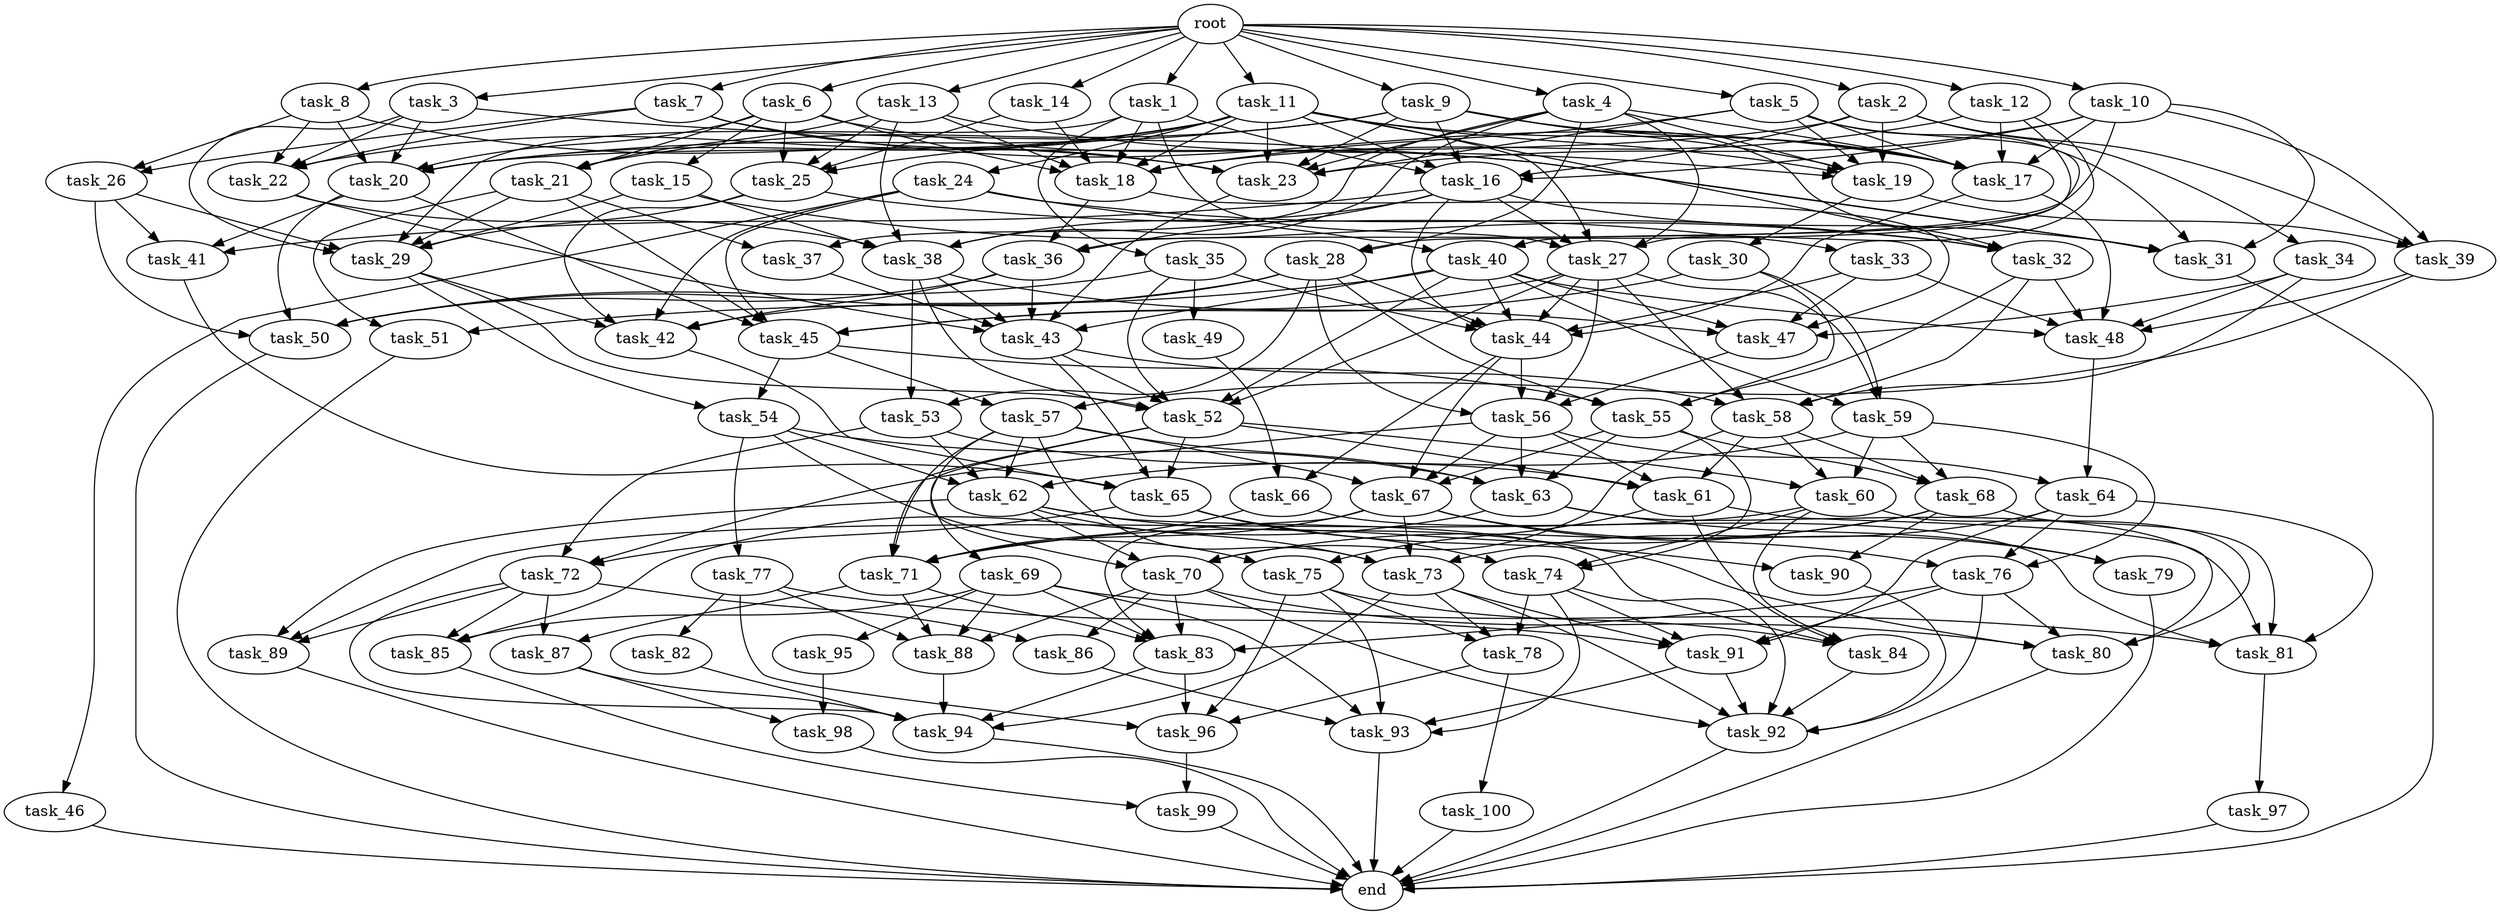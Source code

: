 digraph G {
  task_68 [size="1.396817e+11"];
  task_92 [size="2.179471e+10"];
  task_59 [size="6.145773e+11"];
  task_35 [size="5.511478e+11"];
  task_28 [size="9.331060e+11"];
  task_44 [size="7.660372e+11"];
  task_36 [size="2.790217e+10"];
  task_24 [size="6.936840e+11"];
  task_55 [size="4.303429e+11"];
  task_47 [size="4.601155e+11"];
  task_94 [size="4.471459e+11"];
  task_88 [size="7.200921e+09"];
  task_22 [size="9.889828e+11"];
  task_38 [size="4.075211e+11"];
  task_2 [size="6.118842e+10"];
  task_65 [size="3.683812e+11"];
  task_63 [size="8.295833e+11"];
  task_53 [size="1.071737e+11"];
  task_26 [size="6.689689e+11"];
  root [size="0.000000e+00"];
  task_85 [size="4.285819e+11"];
  task_66 [size="9.933058e+11"];
  task_9 [size="9.578156e+11"];
  task_41 [size="4.922933e+11"];
  task_4 [size="1.395186e+11"];
  task_19 [size="6.158080e+11"];
  task_50 [size="4.356802e+11"];
  task_48 [size="9.831187e+11"];
  task_31 [size="8.769593e+11"];
  task_77 [size="4.952694e+11"];
  task_74 [size="1.870573e+10"];
  task_46 [size="3.595053e+11"];
  task_37 [size="4.091068e+11"];
  task_73 [size="9.095350e+10"];
  task_49 [size="2.342117e+10"];
  task_79 [size="8.041643e+11"];
  task_71 [size="6.966391e+11"];
  task_23 [size="4.565264e+11"];
  task_42 [size="2.000043e+11"];
  task_25 [size="4.240401e+11"];
  task_96 [size="3.334517e+11"];
  task_18 [size="4.677461e+11"];
  task_1 [size="7.833641e+11"];
  task_89 [size="5.946755e+11"];
  task_10 [size="7.962833e+11"];
  task_6 [size="1.067965e+11"];
  task_67 [size="9.552457e+11"];
  task_58 [size="1.897331e+11"];
  task_98 [size="3.341894e+11"];
  task_83 [size="2.120830e+11"];
  task_30 [size="2.085285e+11"];
  task_99 [size="8.994934e+10"];
  task_76 [size="6.406328e+11"];
  task_29 [size="2.537090e+11"];
  task_62 [size="6.440907e+11"];
  task_81 [size="7.126822e+11"];
  task_14 [size="5.664218e+11"];
  task_45 [size="3.971751e+11"];
  task_12 [size="6.980762e+11"];
  task_75 [size="5.651934e+11"];
  task_13 [size="7.113431e+11"];
  task_52 [size="5.151218e+11"];
  task_15 [size="8.703037e+11"];
  task_84 [size="3.472083e+11"];
  task_97 [size="5.012044e+11"];
  task_93 [size="6.108842e+11"];
  task_16 [size="5.636908e+11"];
  task_43 [size="6.563414e+11"];
  task_17 [size="8.624459e+11"];
  task_60 [size="3.139926e+11"];
  task_91 [size="5.489559e+11"];
  task_27 [size="7.845475e+11"];
  end [size="0.000000e+00"];
  task_34 [size="5.172580e+11"];
  task_57 [size="7.033936e+11"];
  task_3 [size="1.421876e+11"];
  task_39 [size="2.799259e+11"];
  task_56 [size="1.600824e+11"];
  task_21 [size="1.663721e+11"];
  task_90 [size="5.648299e+11"];
  task_32 [size="7.575441e+11"];
  task_20 [size="3.176186e+11"];
  task_64 [size="5.986921e+11"];
  task_7 [size="2.627440e+11"];
  task_8 [size="1.343597e+11"];
  task_51 [size="6.340473e+11"];
  task_86 [size="8.118535e+10"];
  task_72 [size="7.711210e+11"];
  task_40 [size="5.354133e+11"];
  task_80 [size="4.838656e+11"];
  task_82 [size="4.821099e+11"];
  task_5 [size="1.718757e+11"];
  task_78 [size="3.309969e+11"];
  task_95 [size="8.094120e+11"];
  task_87 [size="5.555775e+11"];
  task_61 [size="4.141510e+11"];
  task_70 [size="1.126838e+11"];
  task_54 [size="4.851887e+11"];
  task_11 [size="5.920122e+11"];
  task_100 [size="8.197314e+11"];
  task_69 [size="1.230154e+11"];
  task_33 [size="8.690045e+10"];

  task_68 -> task_70 [size="2.817095e+07"];
  task_68 -> task_71 [size="1.393278e+08"];
  task_68 -> task_81 [size="1.425364e+08"];
  task_68 -> task_90 [size="2.824150e+08"];
  task_92 -> end [size="1.000000e-12"];
  task_59 -> task_62 [size="1.610227e+08"];
  task_59 -> task_68 [size="4.656055e+07"];
  task_59 -> task_60 [size="1.046642e+08"];
  task_59 -> task_76 [size="2.135443e+08"];
  task_35 -> task_44 [size="1.094339e+08"];
  task_35 -> task_49 [size="2.342117e+07"];
  task_35 -> task_50 [size="8.713604e+07"];
  task_35 -> task_52 [size="8.585364e+07"];
  task_28 -> task_44 [size="1.094339e+08"];
  task_28 -> task_56 [size="4.002061e+07"];
  task_28 -> task_55 [size="1.075857e+08"];
  task_28 -> task_53 [size="5.358686e+07"];
  task_28 -> task_50 [size="8.713604e+07"];
  task_28 -> task_42 [size="4.000086e+07"];
  task_44 -> task_56 [size="4.002061e+07"];
  task_44 -> task_66 [size="4.966529e+08"];
  task_44 -> task_67 [size="2.388114e+08"];
  task_36 -> task_42 [size="4.000086e+07"];
  task_36 -> task_50 [size="8.713604e+07"];
  task_36 -> task_43 [size="1.093902e+08"];
  task_24 -> task_45 [size="7.943501e+07"];
  task_24 -> task_32 [size="1.893860e+08"];
  task_24 -> task_40 [size="2.677066e+08"];
  task_24 -> task_46 [size="3.595053e+08"];
  task_24 -> task_42 [size="4.000086e+07"];
  task_55 -> task_63 [size="2.073958e+08"];
  task_55 -> task_68 [size="4.656055e+07"];
  task_55 -> task_74 [size="6.235245e+06"];
  task_55 -> task_67 [size="2.388114e+08"];
  task_47 -> task_56 [size="4.002061e+07"];
  task_94 -> end [size="1.000000e-12"];
  task_88 -> task_94 [size="7.452431e+07"];
  task_22 -> task_38 [size="8.150421e+07"];
  task_22 -> task_43 [size="1.093902e+08"];
  task_38 -> task_52 [size="8.585364e+07"];
  task_38 -> task_47 [size="9.202310e+07"];
  task_38 -> task_53 [size="5.358686e+07"];
  task_38 -> task_43 [size="1.093902e+08"];
  task_2 -> task_39 [size="9.330863e+07"];
  task_2 -> task_20 [size="5.293644e+07"];
  task_2 -> task_34 [size="5.172580e+08"];
  task_2 -> task_19 [size="1.026347e+08"];
  task_2 -> task_16 [size="1.127382e+08"];
  task_65 -> task_72 [size="2.570403e+08"];
  task_65 -> task_74 [size="6.235245e+06"];
  task_65 -> task_90 [size="2.824150e+08"];
  task_63 -> task_79 [size="4.020821e+08"];
  task_63 -> task_81 [size="1.425364e+08"];
  task_63 -> task_85 [size="1.428606e+08"];
  task_53 -> task_62 [size="1.610227e+08"];
  task_53 -> task_72 [size="2.570403e+08"];
  task_53 -> task_61 [size="1.035377e+08"];
  task_26 -> task_50 [size="8.713604e+07"];
  task_26 -> task_41 [size="1.640978e+08"];
  task_26 -> task_29 [size="4.228483e+07"];
  root -> task_3 [size="1.000000e-12"];
  root -> task_9 [size="1.000000e-12"];
  root -> task_4 [size="1.000000e-12"];
  root -> task_2 [size="1.000000e-12"];
  root -> task_7 [size="1.000000e-12"];
  root -> task_8 [size="1.000000e-12"];
  root -> task_11 [size="1.000000e-12"];
  root -> task_14 [size="1.000000e-12"];
  root -> task_1 [size="1.000000e-12"];
  root -> task_12 [size="1.000000e-12"];
  root -> task_10 [size="1.000000e-12"];
  root -> task_6 [size="1.000000e-12"];
  root -> task_13 [size="1.000000e-12"];
  root -> task_5 [size="1.000000e-12"];
  task_85 -> task_99 [size="4.497467e+07"];
  task_66 -> task_71 [size="1.393278e+08"];
  task_66 -> task_81 [size="1.425364e+08"];
  task_9 -> task_17 [size="1.232066e+08"];
  task_9 -> task_21 [size="5.545737e+07"];
  task_9 -> task_19 [size="1.026347e+08"];
  task_9 -> task_20 [size="5.293644e+07"];
  task_9 -> task_32 [size="1.893860e+08"];
  task_9 -> task_23 [size="6.521806e+07"];
  task_9 -> task_16 [size="1.127382e+08"];
  task_41 -> task_65 [size="9.209531e+07"];
  task_4 -> task_17 [size="1.232066e+08"];
  task_4 -> task_37 [size="2.045534e+08"];
  task_4 -> task_28 [size="4.665530e+08"];
  task_4 -> task_27 [size="1.569095e+08"];
  task_4 -> task_38 [size="8.150421e+07"];
  task_4 -> task_23 [size="6.521806e+07"];
  task_4 -> task_19 [size="1.026347e+08"];
  task_19 -> task_39 [size="9.330863e+07"];
  task_19 -> task_30 [size="2.085285e+08"];
  task_50 -> end [size="1.000000e-12"];
  task_48 -> task_64 [size="2.993461e+08"];
  task_31 -> end [size="1.000000e-12"];
  task_77 -> task_88 [size="1.800230e+06"];
  task_77 -> task_82 [size="4.821099e+08"];
  task_77 -> task_96 [size="8.336292e+07"];
  task_77 -> task_91 [size="1.097912e+08"];
  task_74 -> task_78 [size="1.103323e+08"];
  task_74 -> task_91 [size="1.097912e+08"];
  task_74 -> task_92 [size="3.113529e+06"];
  task_74 -> task_93 [size="1.221768e+08"];
  task_46 -> end [size="1.000000e-12"];
  task_37 -> task_43 [size="1.093902e+08"];
  task_73 -> task_78 [size="1.103323e+08"];
  task_73 -> task_91 [size="1.097912e+08"];
  task_73 -> task_92 [size="3.113529e+06"];
  task_73 -> task_94 [size="7.452431e+07"];
  task_49 -> task_66 [size="4.966529e+08"];
  task_79 -> end [size="1.000000e-12"];
  task_71 -> task_88 [size="1.800230e+06"];
  task_71 -> task_83 [size="4.241660e+07"];
  task_71 -> task_87 [size="2.777887e+08"];
  task_23 -> task_43 [size="1.093902e+08"];
  task_42 -> task_65 [size="9.209531e+07"];
  task_25 -> task_42 [size="4.000086e+07"];
  task_25 -> task_29 [size="4.228483e+07"];
  task_25 -> task_33 [size="8.690045e+07"];
  task_96 -> task_99 [size="4.497467e+07"];
  task_18 -> task_36 [size="9.300722e+06"];
  task_18 -> task_47 [size="9.202310e+07"];
  task_1 -> task_27 [size="1.569095e+08"];
  task_1 -> task_29 [size="4.228483e+07"];
  task_1 -> task_18 [size="6.682087e+07"];
  task_1 -> task_16 [size="1.127382e+08"];
  task_1 -> task_35 [size="5.511478e+08"];
  task_89 -> end [size="1.000000e-12"];
  task_10 -> task_17 [size="1.232066e+08"];
  task_10 -> task_39 [size="9.330863e+07"];
  task_10 -> task_16 [size="1.127382e+08"];
  task_10 -> task_23 [size="6.521806e+07"];
  task_10 -> task_31 [size="1.753919e+08"];
  task_10 -> task_36 [size="9.300722e+06"];
  task_6 -> task_25 [size="1.060100e+08"];
  task_6 -> task_15 [size="8.703037e+08"];
  task_6 -> task_21 [size="5.545737e+07"];
  task_6 -> task_18 [size="6.682087e+07"];
  task_6 -> task_20 [size="5.293644e+07"];
  task_6 -> task_31 [size="1.753919e+08"];
  task_67 -> task_79 [size="4.020821e+08"];
  task_67 -> task_71 [size="1.393278e+08"];
  task_67 -> task_83 [size="4.241660e+07"];
  task_67 -> task_76 [size="2.135443e+08"];
  task_67 -> task_73 [size="2.273838e+07"];
  task_58 -> task_70 [size="2.817095e+07"];
  task_58 -> task_68 [size="4.656055e+07"];
  task_58 -> task_61 [size="1.035377e+08"];
  task_58 -> task_60 [size="1.046642e+08"];
  task_98 -> end [size="1.000000e-12"];
  task_83 -> task_96 [size="8.336292e+07"];
  task_83 -> task_94 [size="7.452431e+07"];
  task_30 -> task_45 [size="7.943501e+07"];
  task_30 -> task_59 [size="2.048591e+08"];
  task_30 -> task_55 [size="1.075857e+08"];
  task_99 -> end [size="1.000000e-12"];
  task_76 -> task_80 [size="9.677311e+07"];
  task_76 -> task_83 [size="4.241660e+07"];
  task_76 -> task_92 [size="3.113529e+06"];
  task_76 -> task_91 [size="1.097912e+08"];
  task_29 -> task_52 [size="8.585364e+07"];
  task_29 -> task_54 [size="2.425944e+08"];
  task_29 -> task_42 [size="4.000086e+07"];
  task_62 -> task_70 [size="2.817095e+07"];
  task_62 -> task_84 [size="8.680207e+07"];
  task_62 -> task_80 [size="9.677311e+07"];
  task_62 -> task_73 [size="2.273838e+07"];
  task_62 -> task_89 [size="1.982252e+08"];
  task_81 -> task_97 [size="5.012044e+08"];
  task_14 -> task_25 [size="1.060100e+08"];
  task_14 -> task_18 [size="6.682087e+07"];
  task_45 -> task_54 [size="2.425944e+08"];
  task_45 -> task_55 [size="1.075857e+08"];
  task_45 -> task_57 [size="3.516968e+08"];
  task_12 -> task_17 [size="1.232066e+08"];
  task_12 -> task_27 [size="1.569095e+08"];
  task_12 -> task_28 [size="4.665530e+08"];
  task_12 -> task_18 [size="6.682087e+07"];
  task_75 -> task_78 [size="1.103323e+08"];
  task_75 -> task_96 [size="8.336292e+07"];
  task_75 -> task_84 [size="8.680207e+07"];
  task_75 -> task_93 [size="1.221768e+08"];
  task_13 -> task_25 [size="1.060100e+08"];
  task_13 -> task_38 [size="8.150421e+07"];
  task_13 -> task_21 [size="5.545737e+07"];
  task_13 -> task_19 [size="1.026347e+08"];
  task_13 -> task_18 [size="6.682087e+07"];
  task_52 -> task_71 [size="1.393278e+08"];
  task_52 -> task_65 [size="9.209531e+07"];
  task_52 -> task_61 [size="1.035377e+08"];
  task_52 -> task_69 [size="1.230154e+08"];
  task_52 -> task_60 [size="1.046642e+08"];
  task_15 -> task_32 [size="1.893860e+08"];
  task_15 -> task_38 [size="8.150421e+07"];
  task_15 -> task_29 [size="4.228483e+07"];
  task_84 -> task_92 [size="3.113529e+06"];
  task_97 -> end [size="1.000000e-12"];
  task_93 -> end [size="1.000000e-12"];
  task_16 -> task_44 [size="1.094339e+08"];
  task_16 -> task_36 [size="9.300722e+06"];
  task_16 -> task_41 [size="1.640978e+08"];
  task_16 -> task_27 [size="1.569095e+08"];
  task_16 -> task_38 [size="8.150421e+07"];
  task_16 -> task_31 [size="1.753919e+08"];
  task_43 -> task_52 [size="8.585364e+07"];
  task_43 -> task_58 [size="4.743327e+07"];
  task_43 -> task_65 [size="9.209531e+07"];
  task_17 -> task_44 [size="1.094339e+08"];
  task_17 -> task_48 [size="1.638531e+08"];
  task_60 -> task_80 [size="9.677311e+07"];
  task_60 -> task_84 [size="8.680207e+07"];
  task_60 -> task_74 [size="6.235245e+06"];
  task_60 -> task_89 [size="1.982252e+08"];
  task_91 -> task_92 [size="3.113529e+06"];
  task_91 -> task_93 [size="1.221768e+08"];
  task_27 -> task_44 [size="1.094339e+08"];
  task_27 -> task_52 [size="8.585364e+07"];
  task_27 -> task_56 [size="4.002061e+07"];
  task_27 -> task_45 [size="7.943501e+07"];
  task_27 -> task_59 [size="2.048591e+08"];
  task_27 -> task_58 [size="4.743327e+07"];
  task_34 -> task_48 [size="1.638531e+08"];
  task_34 -> task_47 [size="9.202310e+07"];
  task_34 -> task_58 [size="4.743327e+07"];
  task_57 -> task_62 [size="1.610227e+08"];
  task_57 -> task_63 [size="2.073958e+08"];
  task_57 -> task_73 [size="2.273838e+07"];
  task_57 -> task_70 [size="2.817095e+07"];
  task_57 -> task_71 [size="1.393278e+08"];
  task_57 -> task_67 [size="2.388114e+08"];
  task_3 -> task_22 [size="2.472457e+08"];
  task_3 -> task_20 [size="5.293644e+07"];
  task_3 -> task_31 [size="1.753919e+08"];
  task_3 -> task_29 [size="4.228483e+07"];
  task_39 -> task_48 [size="1.638531e+08"];
  task_39 -> task_57 [size="3.516968e+08"];
  task_56 -> task_64 [size="2.993461e+08"];
  task_56 -> task_72 [size="2.570403e+08"];
  task_56 -> task_63 [size="2.073958e+08"];
  task_56 -> task_61 [size="1.035377e+08"];
  task_56 -> task_67 [size="2.388114e+08"];
  task_21 -> task_45 [size="7.943501e+07"];
  task_21 -> task_51 [size="3.170237e+08"];
  task_21 -> task_37 [size="2.045534e+08"];
  task_21 -> task_29 [size="4.228483e+07"];
  task_90 -> task_92 [size="3.113529e+06"];
  task_32 -> task_48 [size="1.638531e+08"];
  task_32 -> task_55 [size="1.075857e+08"];
  task_32 -> task_58 [size="4.743327e+07"];
  task_20 -> task_45 [size="7.943501e+07"];
  task_20 -> task_50 [size="8.713604e+07"];
  task_20 -> task_41 [size="1.640978e+08"];
  task_64 -> task_91 [size="1.097912e+08"];
  task_64 -> task_73 [size="2.273838e+07"];
  task_64 -> task_76 [size="2.135443e+08"];
  task_64 -> task_81 [size="1.425364e+08"];
  task_7 -> task_17 [size="1.232066e+08"];
  task_7 -> task_22 [size="2.472457e+08"];
  task_7 -> task_23 [size="6.521806e+07"];
  task_7 -> task_26 [size="3.344844e+08"];
  task_8 -> task_22 [size="2.472457e+08"];
  task_8 -> task_20 [size="5.293644e+07"];
  task_8 -> task_23 [size="6.521806e+07"];
  task_8 -> task_26 [size="3.344844e+08"];
  task_51 -> end [size="1.000000e-12"];
  task_86 -> task_93 [size="1.221768e+08"];
  task_72 -> task_85 [size="1.428606e+08"];
  task_72 -> task_89 [size="1.982252e+08"];
  task_72 -> task_86 [size="4.059267e+07"];
  task_72 -> task_87 [size="2.777887e+08"];
  task_72 -> task_94 [size="7.452431e+07"];
  task_40 -> task_44 [size="1.094339e+08"];
  task_40 -> task_52 [size="8.585364e+07"];
  task_40 -> task_48 [size="1.638531e+08"];
  task_40 -> task_47 [size="9.202310e+07"];
  task_40 -> task_51 [size="3.170237e+08"];
  task_40 -> task_59 [size="2.048591e+08"];
  task_40 -> task_43 [size="1.093902e+08"];
  task_80 -> end [size="1.000000e-12"];
  task_82 -> task_94 [size="7.452431e+07"];
  task_5 -> task_17 [size="1.232066e+08"];
  task_5 -> task_31 [size="1.753919e+08"];
  task_5 -> task_40 [size="2.677066e+08"];
  task_5 -> task_18 [size="6.682087e+07"];
  task_5 -> task_23 [size="6.521806e+07"];
  task_5 -> task_19 [size="1.026347e+08"];
  task_78 -> task_96 [size="8.336292e+07"];
  task_78 -> task_100 [size="8.197314e+08"];
  task_95 -> task_98 [size="1.670947e+08"];
  task_87 -> task_94 [size="7.452431e+07"];
  task_87 -> task_98 [size="1.670947e+08"];
  task_61 -> task_80 [size="9.677311e+07"];
  task_61 -> task_75 [size="2.825967e+08"];
  task_61 -> task_84 [size="8.680207e+07"];
  task_70 -> task_80 [size="9.677311e+07"];
  task_70 -> task_83 [size="4.241660e+07"];
  task_70 -> task_86 [size="4.059267e+07"];
  task_70 -> task_92 [size="3.113529e+06"];
  task_70 -> task_88 [size="1.800230e+06"];
  task_54 -> task_77 [size="4.952694e+08"];
  task_54 -> task_62 [size="1.610227e+08"];
  task_54 -> task_75 [size="2.825967e+08"];
  task_54 -> task_63 [size="2.073958e+08"];
  task_11 -> task_17 [size="1.232066e+08"];
  task_11 -> task_25 [size="1.060100e+08"];
  task_11 -> task_24 [size="6.936840e+08"];
  task_11 -> task_19 [size="1.026347e+08"];
  task_11 -> task_20 [size="5.293644e+07"];
  task_11 -> task_27 [size="1.569095e+08"];
  task_11 -> task_32 [size="1.893860e+08"];
  task_11 -> task_18 [size="6.682087e+07"];
  task_11 -> task_23 [size="6.521806e+07"];
  task_11 -> task_22 [size="2.472457e+08"];
  task_11 -> task_16 [size="1.127382e+08"];
  task_100 -> end [size="1.000000e-12"];
  task_69 -> task_95 [size="8.094120e+08"];
  task_69 -> task_81 [size="1.425364e+08"];
  task_69 -> task_93 [size="1.221768e+08"];
  task_69 -> task_88 [size="1.800230e+06"];
  task_69 -> task_83 [size="4.241660e+07"];
  task_69 -> task_85 [size="1.428606e+08"];
  task_33 -> task_44 [size="1.094339e+08"];
  task_33 -> task_48 [size="1.638531e+08"];
  task_33 -> task_47 [size="9.202310e+07"];
}
